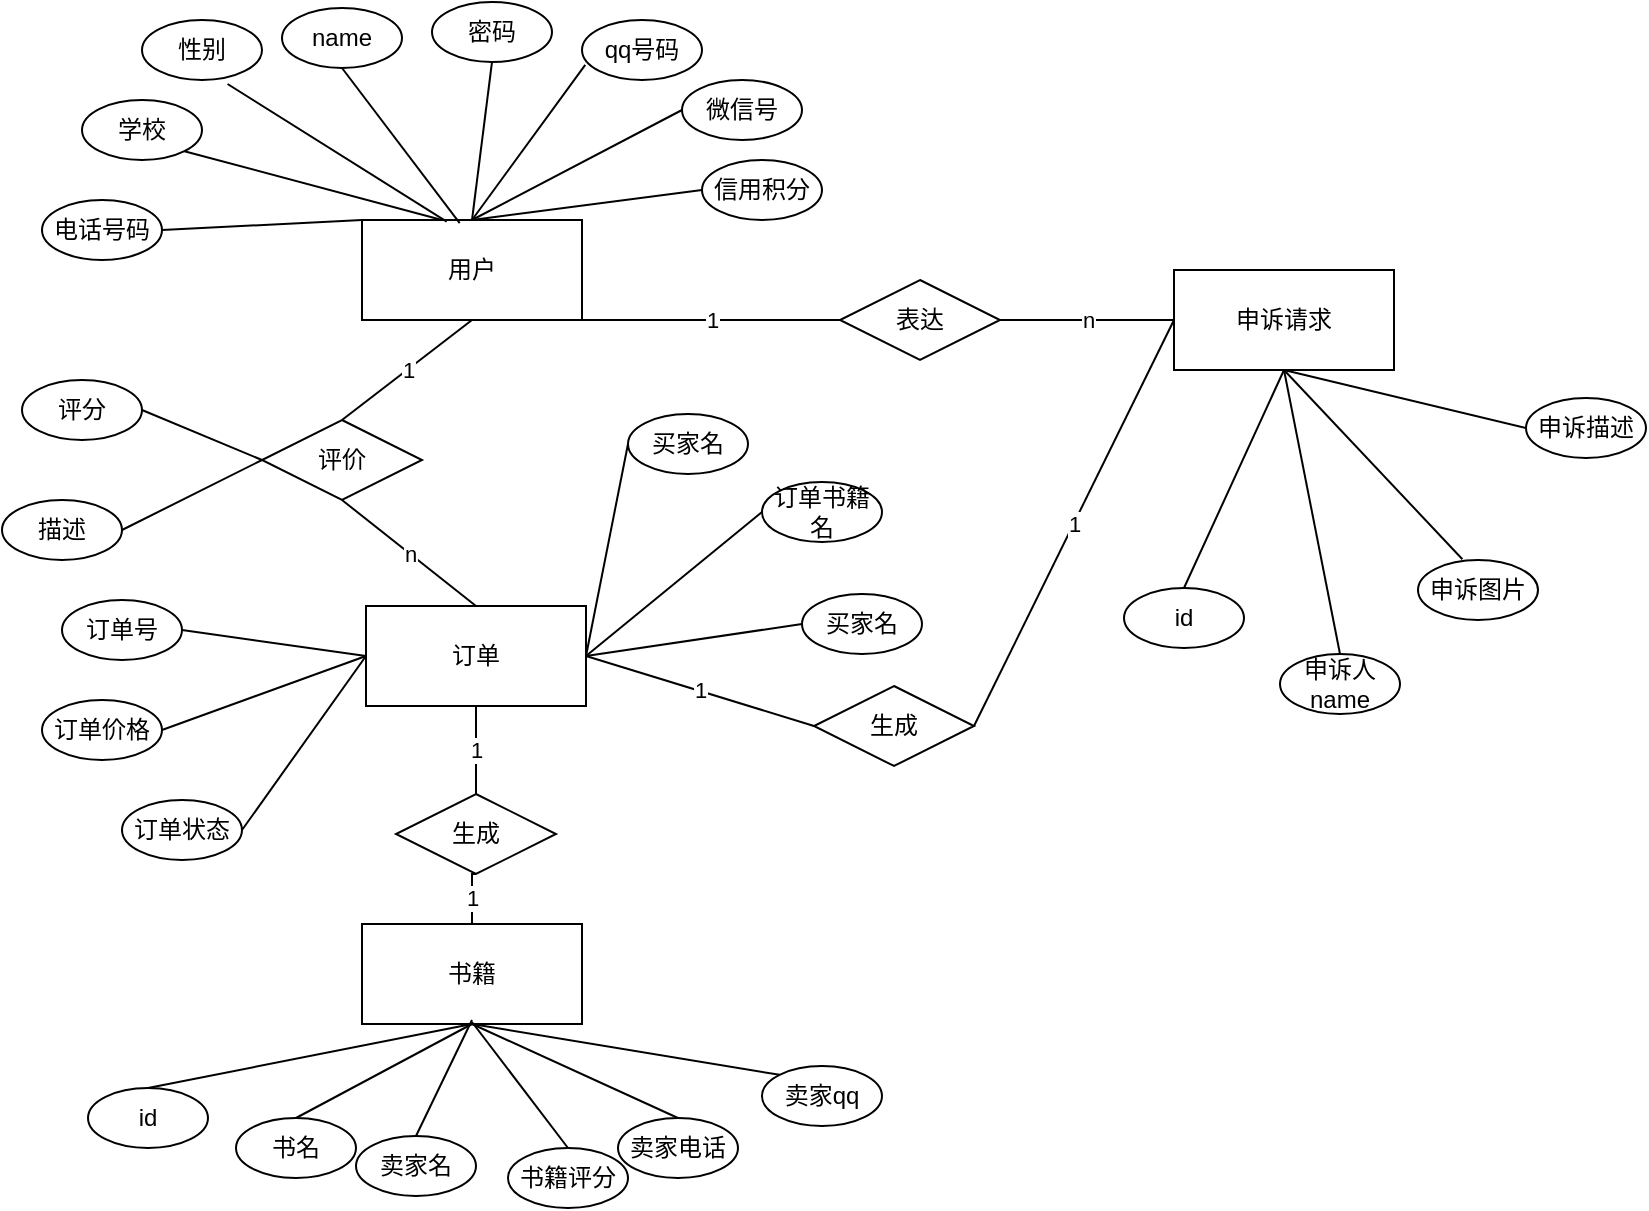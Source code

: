 <mxfile version="14.7.0" type="github"><diagram id="cGBmxPTDoc_gEJ_d1dxe" name="Page-1"><mxGraphModel dx="1038" dy="980" grid="0" gridSize="10" guides="1" tooltips="1" connect="1" arrows="1" fold="1" page="0" pageScale="1" pageWidth="827" pageHeight="1169" math="0" shadow="0"><root><mxCell id="0"/><mxCell id="1" parent="0"/><mxCell id="o8oFeHypXrVdDwgnMCF--1" value="用户" style="rounded=0;whiteSpace=wrap;html=1;" parent="1" vertex="1"><mxGeometry x="290" y="70" width="110" height="50" as="geometry"/></mxCell><mxCell id="o8oFeHypXrVdDwgnMCF--2" value="订单" style="rounded=0;whiteSpace=wrap;html=1;" parent="1" vertex="1"><mxGeometry x="292" y="263" width="110" height="50" as="geometry"/></mxCell><mxCell id="o8oFeHypXrVdDwgnMCF--3" value="书籍" style="rounded=0;whiteSpace=wrap;html=1;" parent="1" vertex="1"><mxGeometry x="290" y="422" width="110" height="50" as="geometry"/></mxCell><mxCell id="o8oFeHypXrVdDwgnMCF--7" value="评价" style="rhombus;whiteSpace=wrap;html=1;" parent="1" vertex="1"><mxGeometry x="240" y="170" width="80" height="40" as="geometry"/></mxCell><mxCell id="o8oFeHypXrVdDwgnMCF--12" value="1" style="endArrow=none;html=1;exitX=0.5;exitY=1;exitDx=0;exitDy=0;entryX=0.5;entryY=0;entryDx=0;entryDy=0;" parent="1" source="o8oFeHypXrVdDwgnMCF--1" target="o8oFeHypXrVdDwgnMCF--7" edge="1"><mxGeometry width="50" height="50" relative="1" as="geometry"><mxPoint x="390" y="320" as="sourcePoint"/><mxPoint x="440" y="270" as="targetPoint"/></mxGeometry></mxCell><mxCell id="o8oFeHypXrVdDwgnMCF--14" value="n" style="endArrow=none;html=1;entryX=0.5;entryY=1;entryDx=0;entryDy=0;exitX=0.5;exitY=0;exitDx=0;exitDy=0;" parent="1" source="o8oFeHypXrVdDwgnMCF--2" target="o8oFeHypXrVdDwgnMCF--7" edge="1"><mxGeometry width="50" height="50" relative="1" as="geometry"><mxPoint x="390" y="320" as="sourcePoint"/><mxPoint x="440" y="270" as="targetPoint"/></mxGeometry></mxCell><mxCell id="o8oFeHypXrVdDwgnMCF--20" value="1" style="edgeStyle=orthogonalEdgeStyle;rounded=0;orthogonalLoop=1;jettySize=auto;html=1;entryX=0.5;entryY=1;entryDx=0;entryDy=0;endArrow=none;endFill=0;" parent="1" source="o8oFeHypXrVdDwgnMCF--19" target="o8oFeHypXrVdDwgnMCF--2" edge="1"><mxGeometry relative="1" as="geometry"/></mxCell><mxCell id="o8oFeHypXrVdDwgnMCF--21" value="1" style="edgeStyle=orthogonalEdgeStyle;rounded=0;orthogonalLoop=1;jettySize=auto;html=1;exitX=0.5;exitY=1;exitDx=0;exitDy=0;entryX=0.5;entryY=0;entryDx=0;entryDy=0;endArrow=none;endFill=0;" parent="1" source="o8oFeHypXrVdDwgnMCF--19" target="o8oFeHypXrVdDwgnMCF--3" edge="1"><mxGeometry relative="1" as="geometry"/></mxCell><mxCell id="o8oFeHypXrVdDwgnMCF--19" value="生成" style="rhombus;whiteSpace=wrap;html=1;" parent="1" vertex="1"><mxGeometry x="307" y="357" width="80" height="40" as="geometry"/></mxCell><mxCell id="o8oFeHypXrVdDwgnMCF--22" value="评分" style="ellipse;whiteSpace=wrap;html=1;" parent="1" vertex="1"><mxGeometry x="120" y="150" width="60" height="30" as="geometry"/></mxCell><mxCell id="o8oFeHypXrVdDwgnMCF--23" value="描述" style="ellipse;whiteSpace=wrap;html=1;" parent="1" vertex="1"><mxGeometry x="110" y="210" width="60" height="30" as="geometry"/></mxCell><mxCell id="o8oFeHypXrVdDwgnMCF--25" value="" style="endArrow=none;html=1;exitX=1;exitY=0.5;exitDx=0;exitDy=0;entryX=0;entryY=0.5;entryDx=0;entryDy=0;" parent="1" source="o8oFeHypXrVdDwgnMCF--22" target="o8oFeHypXrVdDwgnMCF--7" edge="1"><mxGeometry width="50" height="50" relative="1" as="geometry"><mxPoint x="390" y="320" as="sourcePoint"/><mxPoint x="440" y="270" as="targetPoint"/></mxGeometry></mxCell><mxCell id="o8oFeHypXrVdDwgnMCF--26" value="" style="endArrow=none;html=1;exitX=1;exitY=0.5;exitDx=0;exitDy=0;entryX=0;entryY=0.5;entryDx=0;entryDy=0;" parent="1" source="o8oFeHypXrVdDwgnMCF--23" target="o8oFeHypXrVdDwgnMCF--7" edge="1"><mxGeometry width="50" height="50" relative="1" as="geometry"><mxPoint x="390" y="320" as="sourcePoint"/><mxPoint x="440" y="270" as="targetPoint"/></mxGeometry></mxCell><mxCell id="o8oFeHypXrVdDwgnMCF--28" value="学校" style="ellipse;whiteSpace=wrap;html=1;" parent="1" vertex="1"><mxGeometry x="150" y="10" width="60" height="30" as="geometry"/></mxCell><mxCell id="o8oFeHypXrVdDwgnMCF--29" value="name" style="ellipse;whiteSpace=wrap;html=1;" parent="1" vertex="1"><mxGeometry x="250" y="-36" width="60" height="30" as="geometry"/></mxCell><mxCell id="o8oFeHypXrVdDwgnMCF--30" value="密码" style="ellipse;whiteSpace=wrap;html=1;" parent="1" vertex="1"><mxGeometry x="325" y="-39" width="60" height="30" as="geometry"/></mxCell><mxCell id="o8oFeHypXrVdDwgnMCF--31" value="qq号码" style="ellipse;whiteSpace=wrap;html=1;" parent="1" vertex="1"><mxGeometry x="400" y="-30" width="60" height="30" as="geometry"/></mxCell><mxCell id="o8oFeHypXrVdDwgnMCF--32" value="电话号码" style="ellipse;whiteSpace=wrap;html=1;" parent="1" vertex="1"><mxGeometry x="130" y="60" width="60" height="30" as="geometry"/></mxCell><mxCell id="o8oFeHypXrVdDwgnMCF--33" value="性别" style="ellipse;whiteSpace=wrap;html=1;" parent="1" vertex="1"><mxGeometry x="180" y="-30" width="60" height="30" as="geometry"/></mxCell><mxCell id="o8oFeHypXrVdDwgnMCF--35" value="" style="endArrow=none;html=1;strokeColor=#000000;entryX=0.385;entryY=0.016;entryDx=0;entryDy=0;entryPerimeter=0;exitX=0.713;exitY=1.067;exitDx=0;exitDy=0;exitPerimeter=0;" parent="1" source="o8oFeHypXrVdDwgnMCF--33" target="o8oFeHypXrVdDwgnMCF--1" edge="1"><mxGeometry width="50" height="50" relative="1" as="geometry"><mxPoint x="240" y="30" as="sourcePoint"/><mxPoint x="290" y="-20" as="targetPoint"/></mxGeometry></mxCell><mxCell id="o8oFeHypXrVdDwgnMCF--37" value="" style="endArrow=none;html=1;strokeColor=#000000;entryX=1;entryY=0.5;entryDx=0;entryDy=0;exitX=0;exitY=0;exitDx=0;exitDy=0;" parent="1" source="o8oFeHypXrVdDwgnMCF--1" target="o8oFeHypXrVdDwgnMCF--32" edge="1"><mxGeometry width="50" height="50" relative="1" as="geometry"><mxPoint x="390" y="170" as="sourcePoint"/><mxPoint x="440" y="120" as="targetPoint"/></mxGeometry></mxCell><mxCell id="o8oFeHypXrVdDwgnMCF--38" value="" style="endArrow=none;html=1;strokeColor=#000000;entryX=0.027;entryY=0.747;entryDx=0;entryDy=0;entryPerimeter=0;exitX=0.5;exitY=0;exitDx=0;exitDy=0;" parent="1" source="o8oFeHypXrVdDwgnMCF--1" target="o8oFeHypXrVdDwgnMCF--31" edge="1"><mxGeometry width="50" height="50" relative="1" as="geometry"><mxPoint x="390" y="170" as="sourcePoint"/><mxPoint x="440" y="120" as="targetPoint"/></mxGeometry></mxCell><mxCell id="o8oFeHypXrVdDwgnMCF--39" value="" style="endArrow=none;html=1;strokeColor=#000000;entryX=0.5;entryY=1;entryDx=0;entryDy=0;exitX=0.5;exitY=0;exitDx=0;exitDy=0;" parent="1" source="o8oFeHypXrVdDwgnMCF--1" target="o8oFeHypXrVdDwgnMCF--30" edge="1"><mxGeometry width="50" height="50" relative="1" as="geometry"><mxPoint x="340" y="70" as="sourcePoint"/><mxPoint x="390" y="20" as="targetPoint"/></mxGeometry></mxCell><mxCell id="o8oFeHypXrVdDwgnMCF--40" value="" style="endArrow=none;html=1;strokeColor=#000000;entryX=0.5;entryY=1;entryDx=0;entryDy=0;exitX=0.444;exitY=0.032;exitDx=0;exitDy=0;exitPerimeter=0;" parent="1" source="o8oFeHypXrVdDwgnMCF--1" target="o8oFeHypXrVdDwgnMCF--29" edge="1"><mxGeometry width="50" height="50" relative="1" as="geometry"><mxPoint x="390" y="170" as="sourcePoint"/><mxPoint x="440" y="120" as="targetPoint"/></mxGeometry></mxCell><mxCell id="o8oFeHypXrVdDwgnMCF--41" value="" style="endArrow=none;html=1;strokeColor=#000000;entryX=1;entryY=1;entryDx=0;entryDy=0;" parent="1" target="o8oFeHypXrVdDwgnMCF--28" edge="1"><mxGeometry width="50" height="50" relative="1" as="geometry"><mxPoint x="330" y="70" as="sourcePoint"/><mxPoint x="440" y="120" as="targetPoint"/></mxGeometry></mxCell><mxCell id="o8oFeHypXrVdDwgnMCF--50" value="" style="endArrow=none;html=1;strokeColor=#000000;entryX=0;entryY=0.5;entryDx=0;entryDy=0;exitX=0.5;exitY=0;exitDx=0;exitDy=0;" parent="1" source="o8oFeHypXrVdDwgnMCF--1" target="o8oFeHypXrVdDwgnMCF--52" edge="1"><mxGeometry width="50" height="50" relative="1" as="geometry"><mxPoint x="390" y="170" as="sourcePoint"/><mxPoint x="440" y="120" as="targetPoint"/></mxGeometry></mxCell><mxCell id="o8oFeHypXrVdDwgnMCF--52" value="微信号" style="ellipse;whiteSpace=wrap;html=1;" parent="1" vertex="1"><mxGeometry x="450" width="60" height="30" as="geometry"/></mxCell><mxCell id="o8oFeHypXrVdDwgnMCF--60" value="卖家名" style="ellipse;whiteSpace=wrap;html=1;" parent="1" vertex="1"><mxGeometry x="287" y="528" width="60" height="30" as="geometry"/></mxCell><mxCell id="o8oFeHypXrVdDwgnMCF--61" value="卖家电话" style="ellipse;whiteSpace=wrap;html=1;" parent="1" vertex="1"><mxGeometry x="418" y="519" width="60" height="30" as="geometry"/></mxCell><mxCell id="o8oFeHypXrVdDwgnMCF--62" value="卖家qq" style="ellipse;whiteSpace=wrap;html=1;" parent="1" vertex="1"><mxGeometry x="490" y="493" width="60" height="30" as="geometry"/></mxCell><mxCell id="o8oFeHypXrVdDwgnMCF--63" value="id" style="ellipse;whiteSpace=wrap;html=1;" parent="1" vertex="1"><mxGeometry x="153" y="504" width="60" height="30" as="geometry"/></mxCell><mxCell id="o8oFeHypXrVdDwgnMCF--64" value="书名" style="ellipse;whiteSpace=wrap;html=1;" parent="1" vertex="1"><mxGeometry x="227" y="519" width="60" height="30" as="geometry"/></mxCell><mxCell id="o8oFeHypXrVdDwgnMCF--65" value="书籍评分" style="ellipse;whiteSpace=wrap;html=1;" parent="1" vertex="1"><mxGeometry x="363" y="534" width="60" height="30" as="geometry"/></mxCell><mxCell id="o8oFeHypXrVdDwgnMCF--66" value="" style="endArrow=none;html=1;strokeColor=#000000;exitX=0.5;exitY=1;exitDx=0;exitDy=0;entryX=0;entryY=0;entryDx=0;entryDy=0;" parent="1" source="o8oFeHypXrVdDwgnMCF--3" target="o8oFeHypXrVdDwgnMCF--62" edge="1"><mxGeometry width="50" height="50" relative="1" as="geometry"><mxPoint x="380" y="470" as="sourcePoint"/><mxPoint x="430" y="420" as="targetPoint"/></mxGeometry></mxCell><mxCell id="o8oFeHypXrVdDwgnMCF--67" value="" style="endArrow=none;html=1;strokeColor=#000000;entryX=0.5;entryY=1;entryDx=0;entryDy=0;exitX=0.5;exitY=0;exitDx=0;exitDy=0;exitPerimeter=0;" parent="1" source="o8oFeHypXrVdDwgnMCF--61" target="o8oFeHypXrVdDwgnMCF--3" edge="1"><mxGeometry width="50" height="50" relative="1" as="geometry"><mxPoint x="380" y="470" as="sourcePoint"/><mxPoint x="430" y="420" as="targetPoint"/></mxGeometry></mxCell><mxCell id="o8oFeHypXrVdDwgnMCF--68" value="" style="endArrow=none;html=1;strokeColor=#000000;exitX=0.5;exitY=0;exitDx=0;exitDy=0;" parent="1" source="o8oFeHypXrVdDwgnMCF--60" edge="1"><mxGeometry width="50" height="50" relative="1" as="geometry"><mxPoint x="380" y="470" as="sourcePoint"/><mxPoint x="345" y="470" as="targetPoint"/></mxGeometry></mxCell><mxCell id="o8oFeHypXrVdDwgnMCF--69" value="" style="endArrow=none;html=1;strokeColor=#000000;entryX=0.5;entryY=0;entryDx=0;entryDy=0;exitX=0.5;exitY=1;exitDx=0;exitDy=0;" parent="1" source="o8oFeHypXrVdDwgnMCF--3" target="o8oFeHypXrVdDwgnMCF--63" edge="1"><mxGeometry width="50" height="50" relative="1" as="geometry"><mxPoint x="380" y="470" as="sourcePoint"/><mxPoint x="430" y="420" as="targetPoint"/></mxGeometry></mxCell><mxCell id="o8oFeHypXrVdDwgnMCF--70" value="" style="endArrow=none;html=1;strokeColor=#000000;entryX=0.5;entryY=1;entryDx=0;entryDy=0;exitX=0.5;exitY=0;exitDx=0;exitDy=0;" parent="1" source="o8oFeHypXrVdDwgnMCF--64" target="o8oFeHypXrVdDwgnMCF--3" edge="1"><mxGeometry width="50" height="50" relative="1" as="geometry"><mxPoint x="380" y="470" as="sourcePoint"/><mxPoint x="430" y="420" as="targetPoint"/></mxGeometry></mxCell><mxCell id="o8oFeHypXrVdDwgnMCF--72" value="" style="endArrow=none;html=1;strokeColor=#000000;exitX=0.5;exitY=0;exitDx=0;exitDy=0;" parent="1" source="o8oFeHypXrVdDwgnMCF--65" edge="1"><mxGeometry width="50" height="50" relative="1" as="geometry"><mxPoint x="380" y="470" as="sourcePoint"/><mxPoint x="345" y="471" as="targetPoint"/></mxGeometry></mxCell><mxCell id="o8oFeHypXrVdDwgnMCF--73" value="申诉请求" style="rounded=0;whiteSpace=wrap;html=1;" parent="1" vertex="1"><mxGeometry x="696" y="95" width="110" height="50" as="geometry"/></mxCell><mxCell id="o8oFeHypXrVdDwgnMCF--81" value="id" style="ellipse;whiteSpace=wrap;html=1;" parent="1" vertex="1"><mxGeometry x="671" y="254" width="60" height="30" as="geometry"/></mxCell><mxCell id="o8oFeHypXrVdDwgnMCF--82" value="申诉人name" style="ellipse;whiteSpace=wrap;html=1;" parent="1" vertex="1"><mxGeometry x="749" y="287" width="60" height="30" as="geometry"/></mxCell><mxCell id="o8oFeHypXrVdDwgnMCF--83" value="申诉图片" style="ellipse;whiteSpace=wrap;html=1;" parent="1" vertex="1"><mxGeometry x="818" y="240" width="60" height="30" as="geometry"/></mxCell><mxCell id="o8oFeHypXrVdDwgnMCF--84" value="申诉描述" style="ellipse;whiteSpace=wrap;html=1;" parent="1" vertex="1"><mxGeometry x="872" y="159" width="60" height="30" as="geometry"/></mxCell><mxCell id="o8oFeHypXrVdDwgnMCF--85" value="" style="endArrow=none;html=1;strokeColor=#000000;exitX=0.5;exitY=1;exitDx=0;exitDy=0;entryX=0.5;entryY=0;entryDx=0;entryDy=0;" parent="1" source="o8oFeHypXrVdDwgnMCF--73" target="o8oFeHypXrVdDwgnMCF--81" edge="1"><mxGeometry width="50" height="50" relative="1" as="geometry"><mxPoint x="380" y="310" as="sourcePoint"/><mxPoint x="430" y="260" as="targetPoint"/></mxGeometry></mxCell><mxCell id="o8oFeHypXrVdDwgnMCF--86" value="" style="endArrow=none;html=1;strokeColor=#000000;entryX=0.5;entryY=1;entryDx=0;entryDy=0;exitX=0;exitY=0.5;exitDx=0;exitDy=0;" parent="1" source="o8oFeHypXrVdDwgnMCF--84" target="o8oFeHypXrVdDwgnMCF--73" edge="1"><mxGeometry width="50" height="50" relative="1" as="geometry"><mxPoint x="380" y="310" as="sourcePoint"/><mxPoint x="430" y="260" as="targetPoint"/></mxGeometry></mxCell><mxCell id="o8oFeHypXrVdDwgnMCF--87" value="" style="endArrow=none;html=1;strokeColor=#000000;entryX=0.5;entryY=1;entryDx=0;entryDy=0;exitX=0.37;exitY=-0.013;exitDx=0;exitDy=0;exitPerimeter=0;" parent="1" source="o8oFeHypXrVdDwgnMCF--83" target="o8oFeHypXrVdDwgnMCF--73" edge="1"><mxGeometry width="50" height="50" relative="1" as="geometry"><mxPoint x="380" y="310" as="sourcePoint"/><mxPoint x="430" y="260" as="targetPoint"/></mxGeometry></mxCell><mxCell id="o8oFeHypXrVdDwgnMCF--88" value="" style="endArrow=none;html=1;strokeColor=#000000;entryX=0.5;entryY=1;entryDx=0;entryDy=0;exitX=0.5;exitY=0;exitDx=0;exitDy=0;" parent="1" source="o8oFeHypXrVdDwgnMCF--82" target="o8oFeHypXrVdDwgnMCF--73" edge="1"><mxGeometry width="50" height="50" relative="1" as="geometry"><mxPoint x="380" y="310" as="sourcePoint"/><mxPoint x="430" y="260" as="targetPoint"/></mxGeometry></mxCell><mxCell id="o8oFeHypXrVdDwgnMCF--92" value="信用积分" style="ellipse;whiteSpace=wrap;html=1;" parent="1" vertex="1"><mxGeometry x="460" y="40" width="60" height="30" as="geometry"/></mxCell><mxCell id="o8oFeHypXrVdDwgnMCF--93" value="" style="endArrow=none;html=1;strokeColor=#000000;exitX=0.5;exitY=0;exitDx=0;exitDy=0;entryX=0;entryY=0.5;entryDx=0;entryDy=0;" parent="1" source="o8oFeHypXrVdDwgnMCF--1" target="o8oFeHypXrVdDwgnMCF--92" edge="1"><mxGeometry width="50" height="50" relative="1" as="geometry"><mxPoint x="410" y="280" as="sourcePoint"/><mxPoint x="460" y="230" as="targetPoint"/></mxGeometry></mxCell><mxCell id="BgXFC8N0oNzyi3w3GGX3-1" value="订单号" style="ellipse;whiteSpace=wrap;html=1;" vertex="1" parent="1"><mxGeometry x="140" y="260" width="60" height="30" as="geometry"/></mxCell><mxCell id="BgXFC8N0oNzyi3w3GGX3-2" value="订单价格" style="ellipse;whiteSpace=wrap;html=1;" vertex="1" parent="1"><mxGeometry x="130" y="310" width="60" height="30" as="geometry"/></mxCell><mxCell id="BgXFC8N0oNzyi3w3GGX3-3" value="订单状态" style="ellipse;whiteSpace=wrap;html=1;" vertex="1" parent="1"><mxGeometry x="170" y="360" width="60" height="30" as="geometry"/></mxCell><mxCell id="BgXFC8N0oNzyi3w3GGX3-4" style="edgeStyle=orthogonalEdgeStyle;rounded=0;orthogonalLoop=1;jettySize=auto;html=1;exitX=0.5;exitY=1;exitDx=0;exitDy=0;" edge="1" parent="1" source="BgXFC8N0oNzyi3w3GGX3-2" target="BgXFC8N0oNzyi3w3GGX3-2"><mxGeometry relative="1" as="geometry"/></mxCell><mxCell id="BgXFC8N0oNzyi3w3GGX3-5" value="买家名" style="ellipse;whiteSpace=wrap;html=1;" vertex="1" parent="1"><mxGeometry x="423" y="167" width="60" height="30" as="geometry"/></mxCell><mxCell id="BgXFC8N0oNzyi3w3GGX3-6" value="订单书籍名" style="ellipse;whiteSpace=wrap;html=1;" vertex="1" parent="1"><mxGeometry x="490" y="201" width="60" height="30" as="geometry"/></mxCell><mxCell id="BgXFC8N0oNzyi3w3GGX3-7" value="买家名" style="ellipse;whiteSpace=wrap;html=1;" vertex="1" parent="1"><mxGeometry x="510" y="257" width="60" height="30" as="geometry"/></mxCell><mxCell id="BgXFC8N0oNzyi3w3GGX3-9" value="" style="endArrow=none;html=1;exitX=0;exitY=0.5;exitDx=0;exitDy=0;entryX=1;entryY=0.5;entryDx=0;entryDy=0;" edge="1" parent="1" source="o8oFeHypXrVdDwgnMCF--2" target="BgXFC8N0oNzyi3w3GGX3-1"><mxGeometry width="50" height="50" relative="1" as="geometry"><mxPoint x="500" y="430" as="sourcePoint"/><mxPoint x="550" y="380" as="targetPoint"/></mxGeometry></mxCell><mxCell id="BgXFC8N0oNzyi3w3GGX3-10" value="" style="endArrow=none;html=1;exitX=1;exitY=0.5;exitDx=0;exitDy=0;entryX=0;entryY=0.5;entryDx=0;entryDy=0;" edge="1" parent="1" source="BgXFC8N0oNzyi3w3GGX3-2" target="o8oFeHypXrVdDwgnMCF--2"><mxGeometry width="50" height="50" relative="1" as="geometry"><mxPoint x="500" y="430" as="sourcePoint"/><mxPoint x="550" y="380" as="targetPoint"/></mxGeometry></mxCell><mxCell id="BgXFC8N0oNzyi3w3GGX3-11" value="" style="endArrow=none;html=1;exitX=1;exitY=0.5;exitDx=0;exitDy=0;entryX=0;entryY=0.5;entryDx=0;entryDy=0;" edge="1" parent="1" source="BgXFC8N0oNzyi3w3GGX3-3" target="o8oFeHypXrVdDwgnMCF--2"><mxGeometry width="50" height="50" relative="1" as="geometry"><mxPoint x="500" y="430" as="sourcePoint"/><mxPoint x="550" y="380" as="targetPoint"/></mxGeometry></mxCell><mxCell id="BgXFC8N0oNzyi3w3GGX3-12" value="" style="endArrow=none;html=1;exitX=0;exitY=0.5;exitDx=0;exitDy=0;entryX=1;entryY=0.5;entryDx=0;entryDy=0;" edge="1" parent="1" source="BgXFC8N0oNzyi3w3GGX3-5" target="o8oFeHypXrVdDwgnMCF--2"><mxGeometry width="50" height="50" relative="1" as="geometry"><mxPoint x="500" y="430" as="sourcePoint"/><mxPoint x="550" y="380" as="targetPoint"/></mxGeometry></mxCell><mxCell id="BgXFC8N0oNzyi3w3GGX3-13" value="" style="endArrow=none;html=1;entryX=0;entryY=0.5;entryDx=0;entryDy=0;exitX=1;exitY=0.5;exitDx=0;exitDy=0;" edge="1" parent="1" source="o8oFeHypXrVdDwgnMCF--2" target="BgXFC8N0oNzyi3w3GGX3-6"><mxGeometry width="50" height="50" relative="1" as="geometry"><mxPoint x="500" y="430" as="sourcePoint"/><mxPoint x="550" y="380" as="targetPoint"/></mxGeometry></mxCell><mxCell id="BgXFC8N0oNzyi3w3GGX3-14" value="" style="endArrow=none;html=1;exitX=1;exitY=0.5;exitDx=0;exitDy=0;entryX=0;entryY=0.5;entryDx=0;entryDy=0;" edge="1" parent="1" source="o8oFeHypXrVdDwgnMCF--2" target="BgXFC8N0oNzyi3w3GGX3-7"><mxGeometry width="50" height="50" relative="1" as="geometry"><mxPoint x="500" y="430" as="sourcePoint"/><mxPoint x="550" y="380" as="targetPoint"/></mxGeometry></mxCell><mxCell id="BgXFC8N0oNzyi3w3GGX3-15" value="表达" style="rhombus;whiteSpace=wrap;html=1;" vertex="1" parent="1"><mxGeometry x="529" y="100" width="80" height="40" as="geometry"/></mxCell><mxCell id="BgXFC8N0oNzyi3w3GGX3-16" value="1" style="endArrow=none;html=1;exitX=1;exitY=1;exitDx=0;exitDy=0;entryX=0;entryY=0.5;entryDx=0;entryDy=0;" edge="1" parent="1" source="o8oFeHypXrVdDwgnMCF--1" target="BgXFC8N0oNzyi3w3GGX3-15"><mxGeometry width="50" height="50" relative="1" as="geometry"><mxPoint x="500" y="280" as="sourcePoint"/><mxPoint x="550" y="230" as="targetPoint"/></mxGeometry></mxCell><mxCell id="BgXFC8N0oNzyi3w3GGX3-17" value="n" style="endArrow=none;html=1;exitX=0;exitY=0.5;exitDx=0;exitDy=0;entryX=1;entryY=0.5;entryDx=0;entryDy=0;" edge="1" parent="1" source="o8oFeHypXrVdDwgnMCF--73" target="BgXFC8N0oNzyi3w3GGX3-15"><mxGeometry width="50" height="50" relative="1" as="geometry"><mxPoint x="500" y="280" as="sourcePoint"/><mxPoint x="550" y="230" as="targetPoint"/></mxGeometry></mxCell><mxCell id="BgXFC8N0oNzyi3w3GGX3-21" value="1" style="endArrow=none;html=1;exitX=1;exitY=0.5;exitDx=0;exitDy=0;entryX=0;entryY=0.5;entryDx=0;entryDy=0;" edge="1" parent="1" source="o8oFeHypXrVdDwgnMCF--2" target="BgXFC8N0oNzyi3w3GGX3-22"><mxGeometry width="50" height="50" relative="1" as="geometry"><mxPoint x="500" y="280" as="sourcePoint"/><mxPoint x="490" y="340" as="targetPoint"/></mxGeometry></mxCell><mxCell id="BgXFC8N0oNzyi3w3GGX3-22" value="生成" style="rhombus;whiteSpace=wrap;html=1;" vertex="1" parent="1"><mxGeometry x="516" y="303" width="80" height="40" as="geometry"/></mxCell><mxCell id="BgXFC8N0oNzyi3w3GGX3-23" value="1" style="endArrow=none;html=1;exitX=1;exitY=0.5;exitDx=0;exitDy=0;entryX=0;entryY=0.5;entryDx=0;entryDy=0;" edge="1" parent="1" source="BgXFC8N0oNzyi3w3GGX3-22" target="o8oFeHypXrVdDwgnMCF--73"><mxGeometry width="50" height="50" relative="1" as="geometry"><mxPoint x="500" y="280" as="sourcePoint"/><mxPoint x="550" y="230" as="targetPoint"/></mxGeometry></mxCell></root></mxGraphModel></diagram></mxfile>